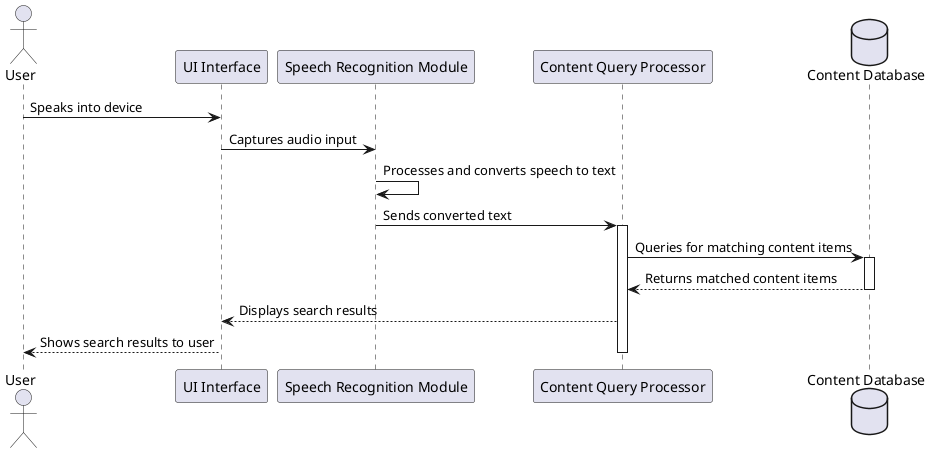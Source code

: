 @startuml
actor User as u
participant "UI Interface" as ui
participant "Speech Recognition Module" as srm
participant "Content Query Processor" as cqp
database "Content Database" as db

u -> ui : Speaks into device
ui -> srm : Captures audio input
srm -> srm : Processes and converts speech to text
srm -> cqp : Sends converted text
activate cqp

cqp -> db : Queries for matching content items
activate db
db --> cqp : Returns matched content items
deactivate db

cqp --> ui : Displays search results
ui --> u : Shows search results to user
deactivate cqp

@enduml
